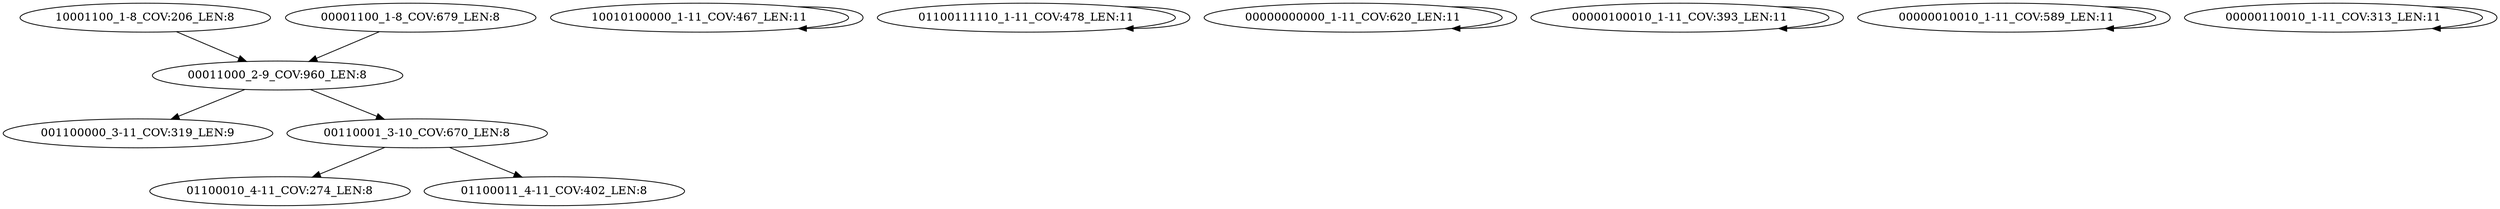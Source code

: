 digraph G {
    "00011000_2-9_COV:960_LEN:8" -> "001100000_3-11_COV:319_LEN:9";
    "00011000_2-9_COV:960_LEN:8" -> "00110001_3-10_COV:670_LEN:8";
    "10001100_1-8_COV:206_LEN:8" -> "00011000_2-9_COV:960_LEN:8";
    "10010100000_1-11_COV:467_LEN:11" -> "10010100000_1-11_COV:467_LEN:11";
    "01100111110_1-11_COV:478_LEN:11" -> "01100111110_1-11_COV:478_LEN:11";
    "00000000000_1-11_COV:620_LEN:11" -> "00000000000_1-11_COV:620_LEN:11";
    "00000100010_1-11_COV:393_LEN:11" -> "00000100010_1-11_COV:393_LEN:11";
    "00000010010_1-11_COV:589_LEN:11" -> "00000010010_1-11_COV:589_LEN:11";
    "00000110010_1-11_COV:313_LEN:11" -> "00000110010_1-11_COV:313_LEN:11";
    "00001100_1-8_COV:679_LEN:8" -> "00011000_2-9_COV:960_LEN:8";
    "00110001_3-10_COV:670_LEN:8" -> "01100010_4-11_COV:274_LEN:8";
    "00110001_3-10_COV:670_LEN:8" -> "01100011_4-11_COV:402_LEN:8";
}
